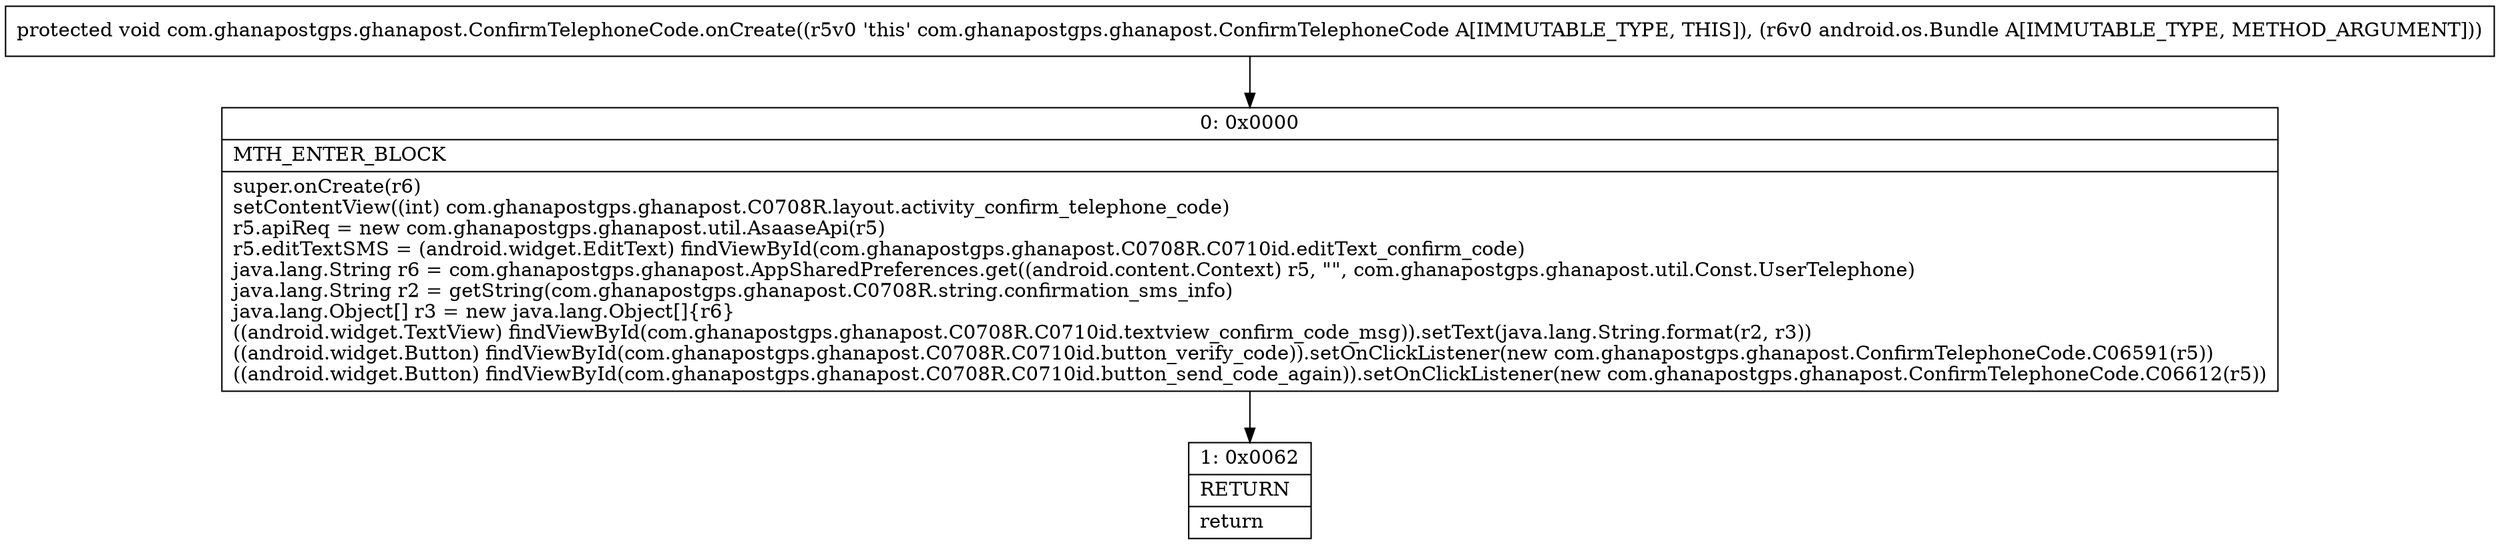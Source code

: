 digraph "CFG forcom.ghanapostgps.ghanapost.ConfirmTelephoneCode.onCreate(Landroid\/os\/Bundle;)V" {
Node_0 [shape=record,label="{0\:\ 0x0000|MTH_ENTER_BLOCK\l|super.onCreate(r6)\lsetContentView((int) com.ghanapostgps.ghanapost.C0708R.layout.activity_confirm_telephone_code)\lr5.apiReq = new com.ghanapostgps.ghanapost.util.AsaaseApi(r5)\lr5.editTextSMS = (android.widget.EditText) findViewById(com.ghanapostgps.ghanapost.C0708R.C0710id.editText_confirm_code)\ljava.lang.String r6 = com.ghanapostgps.ghanapost.AppSharedPreferences.get((android.content.Context) r5, \"\", com.ghanapostgps.ghanapost.util.Const.UserTelephone)\ljava.lang.String r2 = getString(com.ghanapostgps.ghanapost.C0708R.string.confirmation_sms_info)\ljava.lang.Object[] r3 = new java.lang.Object[]\{r6\}\l((android.widget.TextView) findViewById(com.ghanapostgps.ghanapost.C0708R.C0710id.textview_confirm_code_msg)).setText(java.lang.String.format(r2, r3))\l((android.widget.Button) findViewById(com.ghanapostgps.ghanapost.C0708R.C0710id.button_verify_code)).setOnClickListener(new com.ghanapostgps.ghanapost.ConfirmTelephoneCode.C06591(r5))\l((android.widget.Button) findViewById(com.ghanapostgps.ghanapost.C0708R.C0710id.button_send_code_again)).setOnClickListener(new com.ghanapostgps.ghanapost.ConfirmTelephoneCode.C06612(r5))\l}"];
Node_1 [shape=record,label="{1\:\ 0x0062|RETURN\l|return\l}"];
MethodNode[shape=record,label="{protected void com.ghanapostgps.ghanapost.ConfirmTelephoneCode.onCreate((r5v0 'this' com.ghanapostgps.ghanapost.ConfirmTelephoneCode A[IMMUTABLE_TYPE, THIS]), (r6v0 android.os.Bundle A[IMMUTABLE_TYPE, METHOD_ARGUMENT])) }"];
MethodNode -> Node_0;
Node_0 -> Node_1;
}


